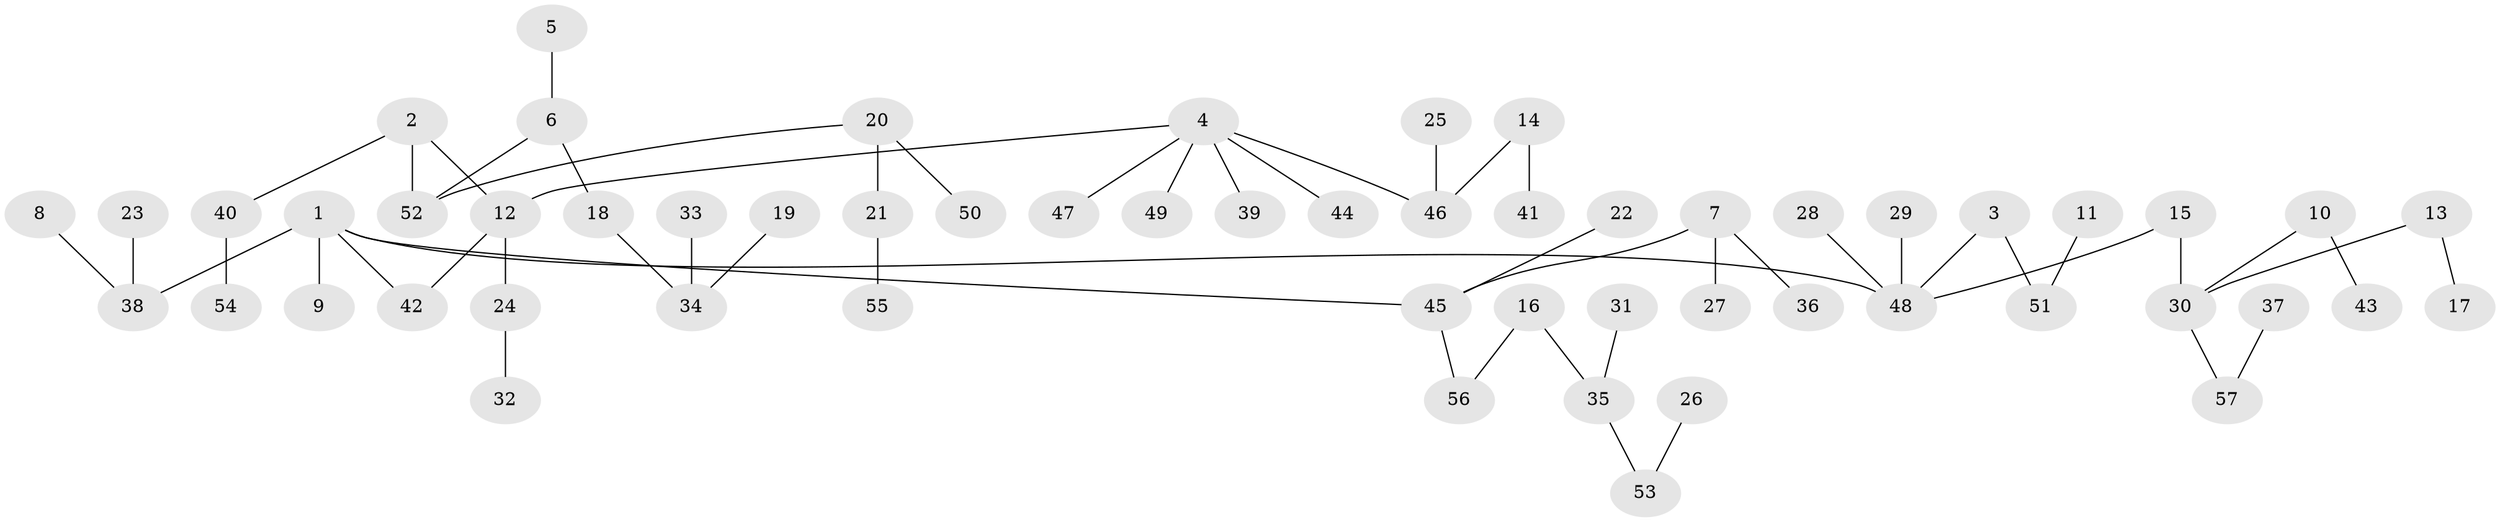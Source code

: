 // original degree distribution, {5: 0.017699115044247787, 4: 0.08849557522123894, 7: 0.008849557522123894, 6: 0.035398230088495575, 3: 0.07079646017699115, 2: 0.2743362831858407, 1: 0.504424778761062}
// Generated by graph-tools (version 1.1) at 2025/02/03/09/25 03:02:20]
// undirected, 57 vertices, 56 edges
graph export_dot {
graph [start="1"]
  node [color=gray90,style=filled];
  1;
  2;
  3;
  4;
  5;
  6;
  7;
  8;
  9;
  10;
  11;
  12;
  13;
  14;
  15;
  16;
  17;
  18;
  19;
  20;
  21;
  22;
  23;
  24;
  25;
  26;
  27;
  28;
  29;
  30;
  31;
  32;
  33;
  34;
  35;
  36;
  37;
  38;
  39;
  40;
  41;
  42;
  43;
  44;
  45;
  46;
  47;
  48;
  49;
  50;
  51;
  52;
  53;
  54;
  55;
  56;
  57;
  1 -- 9 [weight=1.0];
  1 -- 38 [weight=1.0];
  1 -- 42 [weight=1.0];
  1 -- 45 [weight=1.0];
  1 -- 48 [weight=1.0];
  2 -- 12 [weight=1.0];
  2 -- 40 [weight=1.0];
  2 -- 52 [weight=1.0];
  3 -- 48 [weight=1.0];
  3 -- 51 [weight=1.0];
  4 -- 12 [weight=1.0];
  4 -- 39 [weight=1.0];
  4 -- 44 [weight=1.0];
  4 -- 46 [weight=1.0];
  4 -- 47 [weight=1.0];
  4 -- 49 [weight=1.0];
  5 -- 6 [weight=1.0];
  6 -- 18 [weight=1.0];
  6 -- 52 [weight=1.0];
  7 -- 27 [weight=1.0];
  7 -- 36 [weight=1.0];
  7 -- 45 [weight=1.0];
  8 -- 38 [weight=1.0];
  10 -- 30 [weight=1.0];
  10 -- 43 [weight=1.0];
  11 -- 51 [weight=1.0];
  12 -- 24 [weight=1.0];
  12 -- 42 [weight=1.0];
  13 -- 17 [weight=1.0];
  13 -- 30 [weight=1.0];
  14 -- 41 [weight=1.0];
  14 -- 46 [weight=1.0];
  15 -- 30 [weight=1.0];
  15 -- 48 [weight=1.0];
  16 -- 35 [weight=1.0];
  16 -- 56 [weight=1.0];
  18 -- 34 [weight=1.0];
  19 -- 34 [weight=1.0];
  20 -- 21 [weight=1.0];
  20 -- 50 [weight=1.0];
  20 -- 52 [weight=1.0];
  21 -- 55 [weight=1.0];
  22 -- 45 [weight=1.0];
  23 -- 38 [weight=1.0];
  24 -- 32 [weight=1.0];
  25 -- 46 [weight=1.0];
  26 -- 53 [weight=1.0];
  28 -- 48 [weight=1.0];
  29 -- 48 [weight=1.0];
  30 -- 57 [weight=1.0];
  31 -- 35 [weight=1.0];
  33 -- 34 [weight=1.0];
  35 -- 53 [weight=1.0];
  37 -- 57 [weight=1.0];
  40 -- 54 [weight=1.0];
  45 -- 56 [weight=1.0];
}
